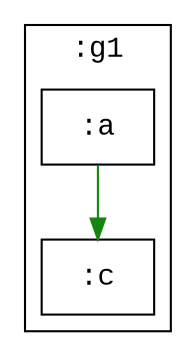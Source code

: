 digraph D {
    subgraph cluster_node1 { /* :g1 */
        label=":g1";
        shape="rectangle";
        fontname="Courier New";
        
        node2 [fontname="Courier New",shape="rectangle",label=":a"]
        node3 [fontname="Courier New",shape="rectangle",label=":c"]
    }
    
    node2 -> node3 [color="#158510",]
}
